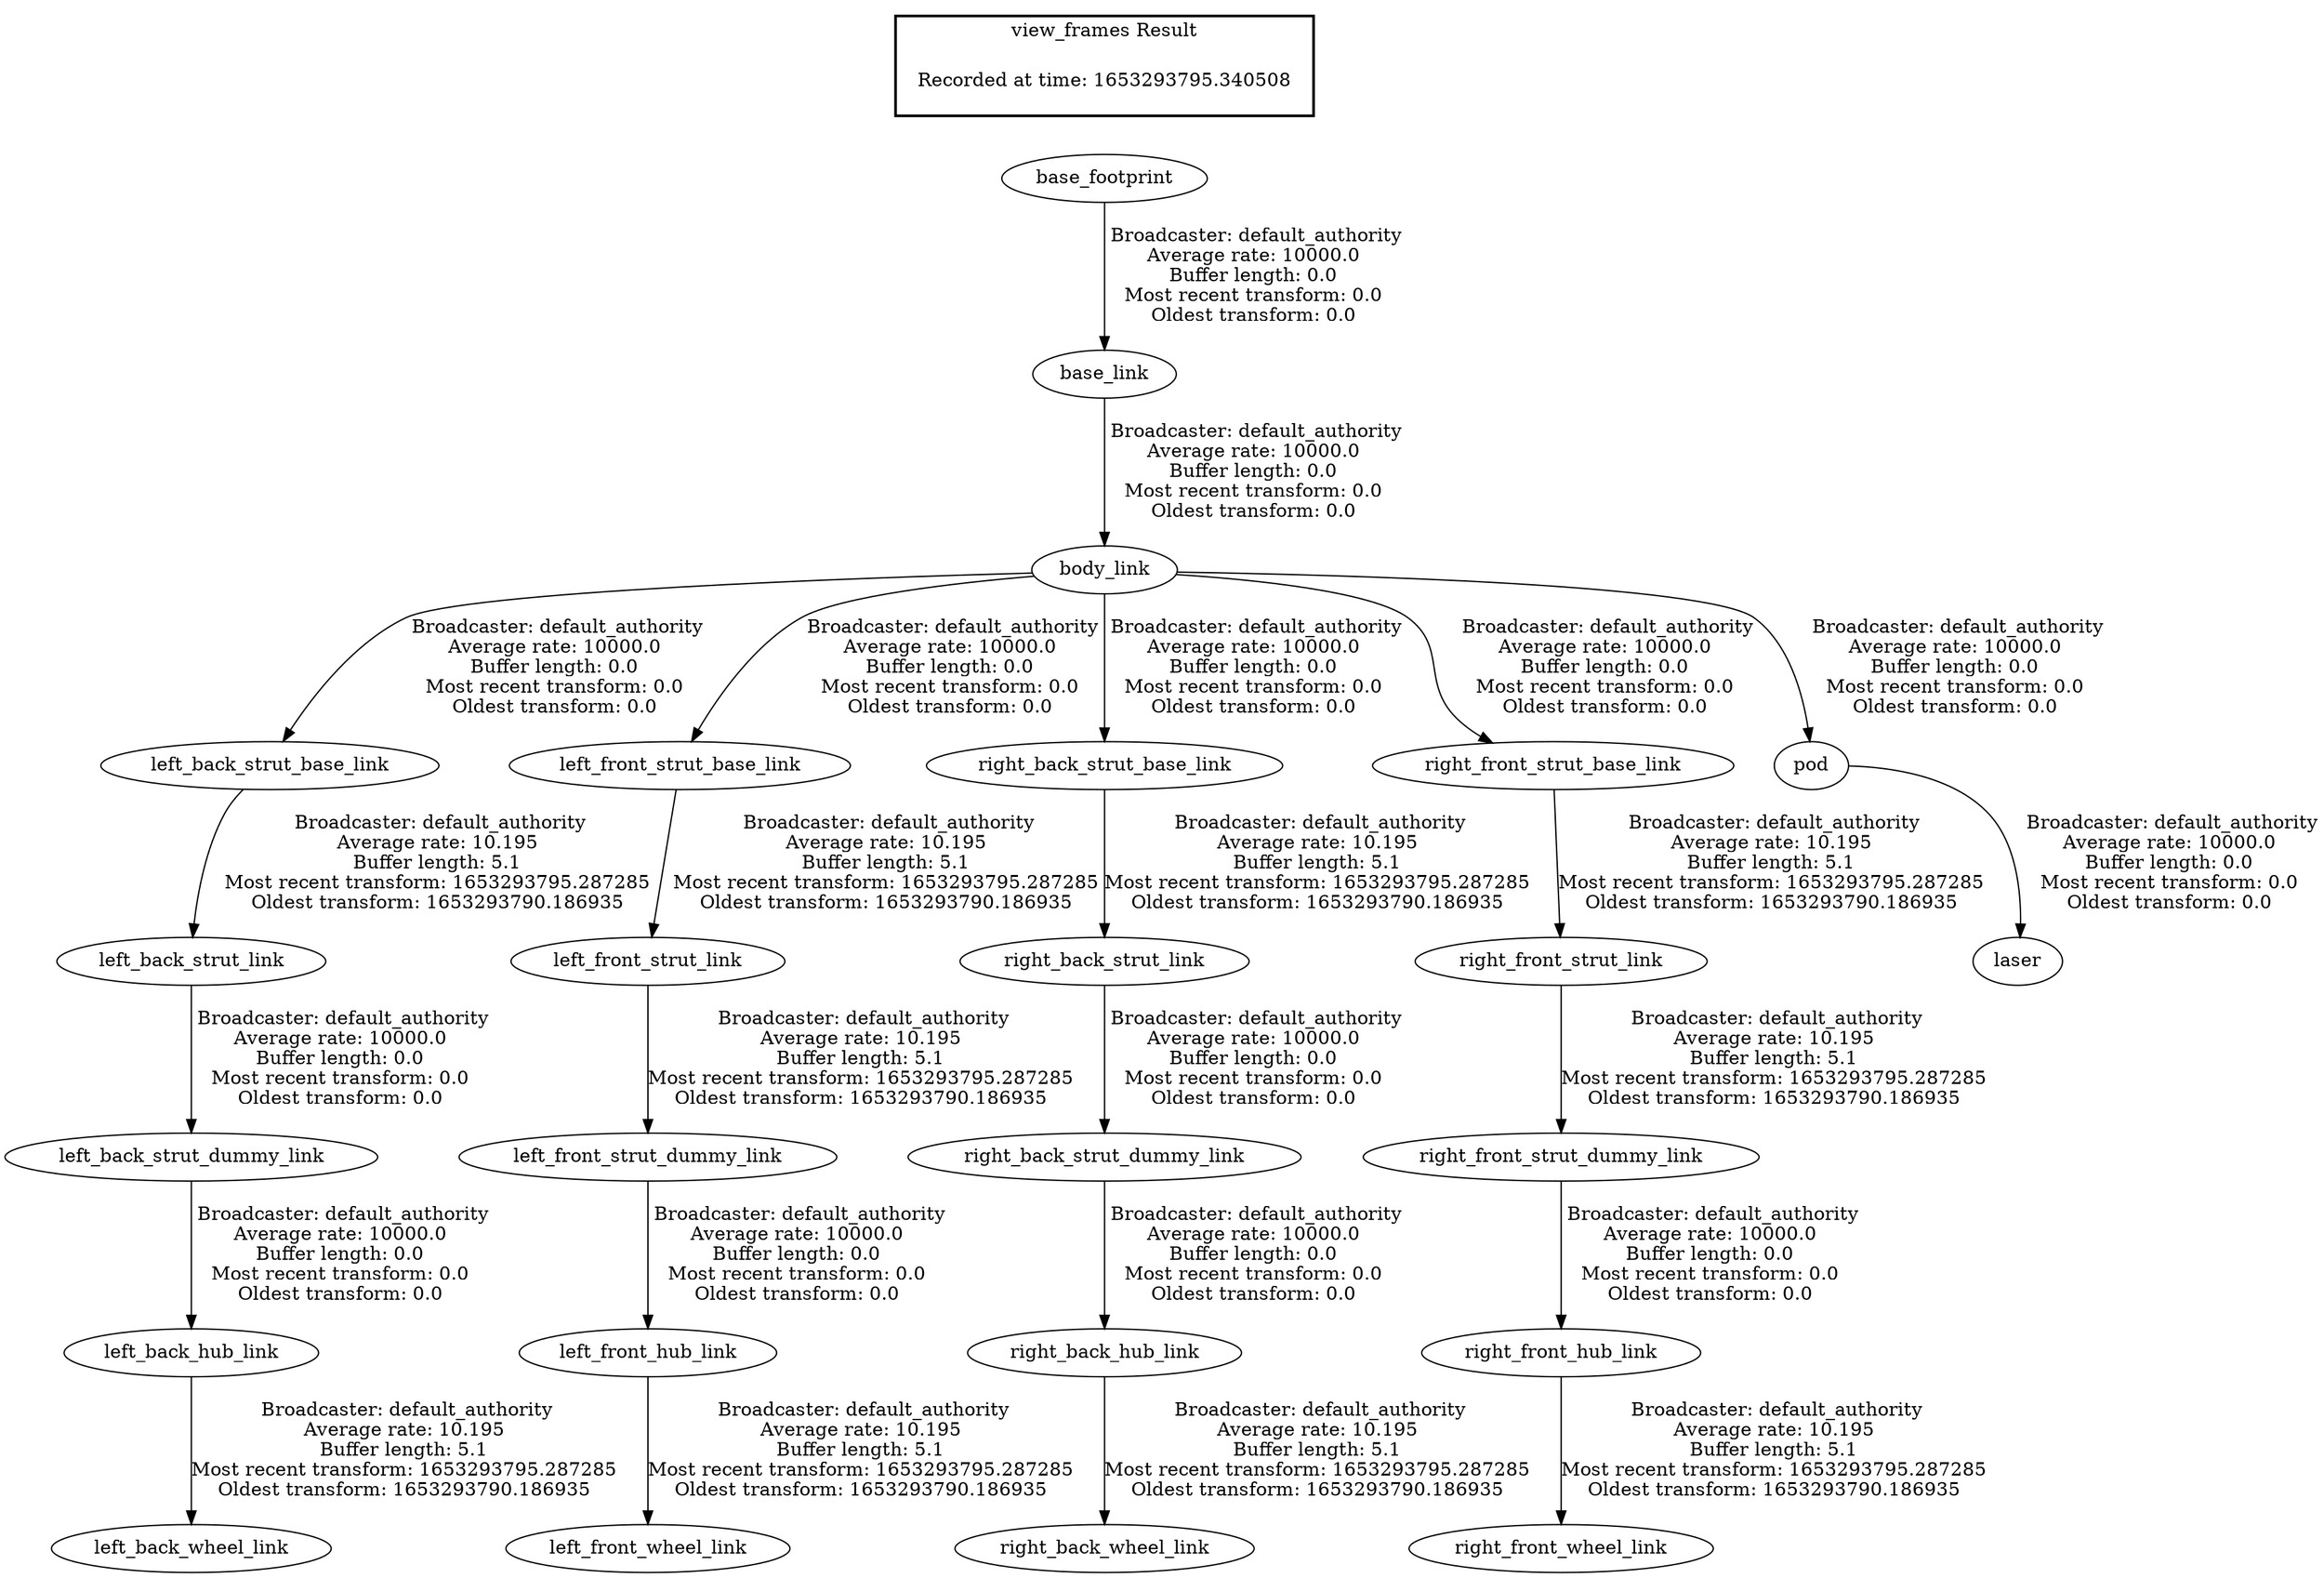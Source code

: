digraph G {
"left_back_hub_link" -> "left_back_wheel_link"[label=" Broadcaster: default_authority\nAverage rate: 10.195\nBuffer length: 5.1\nMost recent transform: 1653293795.287285\nOldest transform: 1653293790.186935\n"];
"left_back_strut_dummy_link" -> "left_back_hub_link"[label=" Broadcaster: default_authority\nAverage rate: 10000.0\nBuffer length: 0.0\nMost recent transform: 0.0\nOldest transform: 0.0\n"];
"left_back_strut_base_link" -> "left_back_strut_link"[label=" Broadcaster: default_authority\nAverage rate: 10.195\nBuffer length: 5.1\nMost recent transform: 1653293795.287285\nOldest transform: 1653293790.186935\n"];
"body_link" -> "left_back_strut_base_link"[label=" Broadcaster: default_authority\nAverage rate: 10000.0\nBuffer length: 0.0\nMost recent transform: 0.0\nOldest transform: 0.0\n"];
"left_front_hub_link" -> "left_front_wheel_link"[label=" Broadcaster: default_authority\nAverage rate: 10.195\nBuffer length: 5.1\nMost recent transform: 1653293795.287285\nOldest transform: 1653293790.186935\n"];
"left_front_strut_dummy_link" -> "left_front_hub_link"[label=" Broadcaster: default_authority\nAverage rate: 10000.0\nBuffer length: 0.0\nMost recent transform: 0.0\nOldest transform: 0.0\n"];
"left_front_strut_base_link" -> "left_front_strut_link"[label=" Broadcaster: default_authority\nAverage rate: 10.195\nBuffer length: 5.1\nMost recent transform: 1653293795.287285\nOldest transform: 1653293790.186935\n"];
"body_link" -> "left_front_strut_base_link"[label=" Broadcaster: default_authority\nAverage rate: 10000.0\nBuffer length: 0.0\nMost recent transform: 0.0\nOldest transform: 0.0\n"];
"left_front_strut_link" -> "left_front_strut_dummy_link"[label=" Broadcaster: default_authority\nAverage rate: 10.195\nBuffer length: 5.1\nMost recent transform: 1653293795.287285\nOldest transform: 1653293790.186935\n"];
"right_back_hub_link" -> "right_back_wheel_link"[label=" Broadcaster: default_authority\nAverage rate: 10.195\nBuffer length: 5.1\nMost recent transform: 1653293795.287285\nOldest transform: 1653293790.186935\n"];
"right_back_strut_dummy_link" -> "right_back_hub_link"[label=" Broadcaster: default_authority\nAverage rate: 10000.0\nBuffer length: 0.0\nMost recent transform: 0.0\nOldest transform: 0.0\n"];
"right_back_strut_base_link" -> "right_back_strut_link"[label=" Broadcaster: default_authority\nAverage rate: 10.195\nBuffer length: 5.1\nMost recent transform: 1653293795.287285\nOldest transform: 1653293790.186935\n"];
"body_link" -> "right_back_strut_base_link"[label=" Broadcaster: default_authority\nAverage rate: 10000.0\nBuffer length: 0.0\nMost recent transform: 0.0\nOldest transform: 0.0\n"];
"right_front_hub_link" -> "right_front_wheel_link"[label=" Broadcaster: default_authority\nAverage rate: 10.195\nBuffer length: 5.1\nMost recent transform: 1653293795.287285\nOldest transform: 1653293790.186935\n"];
"right_front_strut_dummy_link" -> "right_front_hub_link"[label=" Broadcaster: default_authority\nAverage rate: 10000.0\nBuffer length: 0.0\nMost recent transform: 0.0\nOldest transform: 0.0\n"];
"right_front_strut_base_link" -> "right_front_strut_link"[label=" Broadcaster: default_authority\nAverage rate: 10.195\nBuffer length: 5.1\nMost recent transform: 1653293795.287285\nOldest transform: 1653293790.186935\n"];
"body_link" -> "right_front_strut_base_link"[label=" Broadcaster: default_authority\nAverage rate: 10000.0\nBuffer length: 0.0\nMost recent transform: 0.0\nOldest transform: 0.0\n"];
"right_front_strut_link" -> "right_front_strut_dummy_link"[label=" Broadcaster: default_authority\nAverage rate: 10.195\nBuffer length: 5.1\nMost recent transform: 1653293795.287285\nOldest transform: 1653293790.186935\n"];
"base_link" -> "body_link"[label=" Broadcaster: default_authority\nAverage rate: 10000.0\nBuffer length: 0.0\nMost recent transform: 0.0\nOldest transform: 0.0\n"];
"base_footprint" -> "base_link"[label=" Broadcaster: default_authority\nAverage rate: 10000.0\nBuffer length: 0.0\nMost recent transform: 0.0\nOldest transform: 0.0\n"];
"left_back_strut_link" -> "left_back_strut_dummy_link"[label=" Broadcaster: default_authority\nAverage rate: 10000.0\nBuffer length: 0.0\nMost recent transform: 0.0\nOldest transform: 0.0\n"];
"body_link" -> "pod"[label=" Broadcaster: default_authority\nAverage rate: 10000.0\nBuffer length: 0.0\nMost recent transform: 0.0\nOldest transform: 0.0\n"];
"right_back_strut_link" -> "right_back_strut_dummy_link"[label=" Broadcaster: default_authority\nAverage rate: 10000.0\nBuffer length: 0.0\nMost recent transform: 0.0\nOldest transform: 0.0\n"];
"pod" -> "laser"[label=" Broadcaster: default_authority\nAverage rate: 10000.0\nBuffer length: 0.0\nMost recent transform: 0.0\nOldest transform: 0.0\n"];
edge [style=invis];
 subgraph cluster_legend { style=bold; color=black; label ="view_frames Result";
"Recorded at time: 1653293795.340508"[ shape=plaintext ] ;
}->"base_footprint";
}